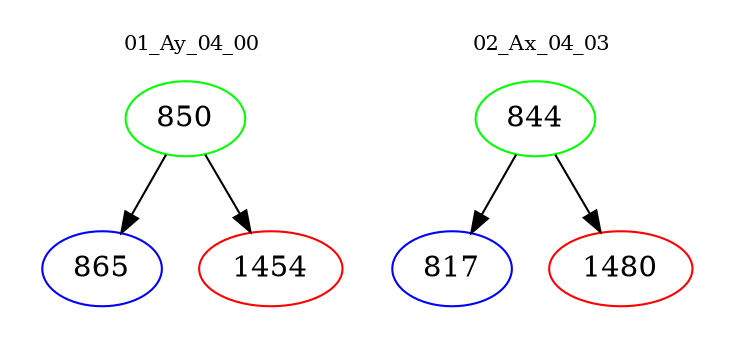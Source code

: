 digraph{
subgraph cluster_0 {
color = white
label = "01_Ay_04_00";
fontsize=10;
T0_850 [label="850", color="green"]
T0_850 -> T0_865 [color="black"]
T0_865 [label="865", color="blue"]
T0_850 -> T0_1454 [color="black"]
T0_1454 [label="1454", color="red"]
}
subgraph cluster_1 {
color = white
label = "02_Ax_04_03";
fontsize=10;
T1_844 [label="844", color="green"]
T1_844 -> T1_817 [color="black"]
T1_817 [label="817", color="blue"]
T1_844 -> T1_1480 [color="black"]
T1_1480 [label="1480", color="red"]
}
}
